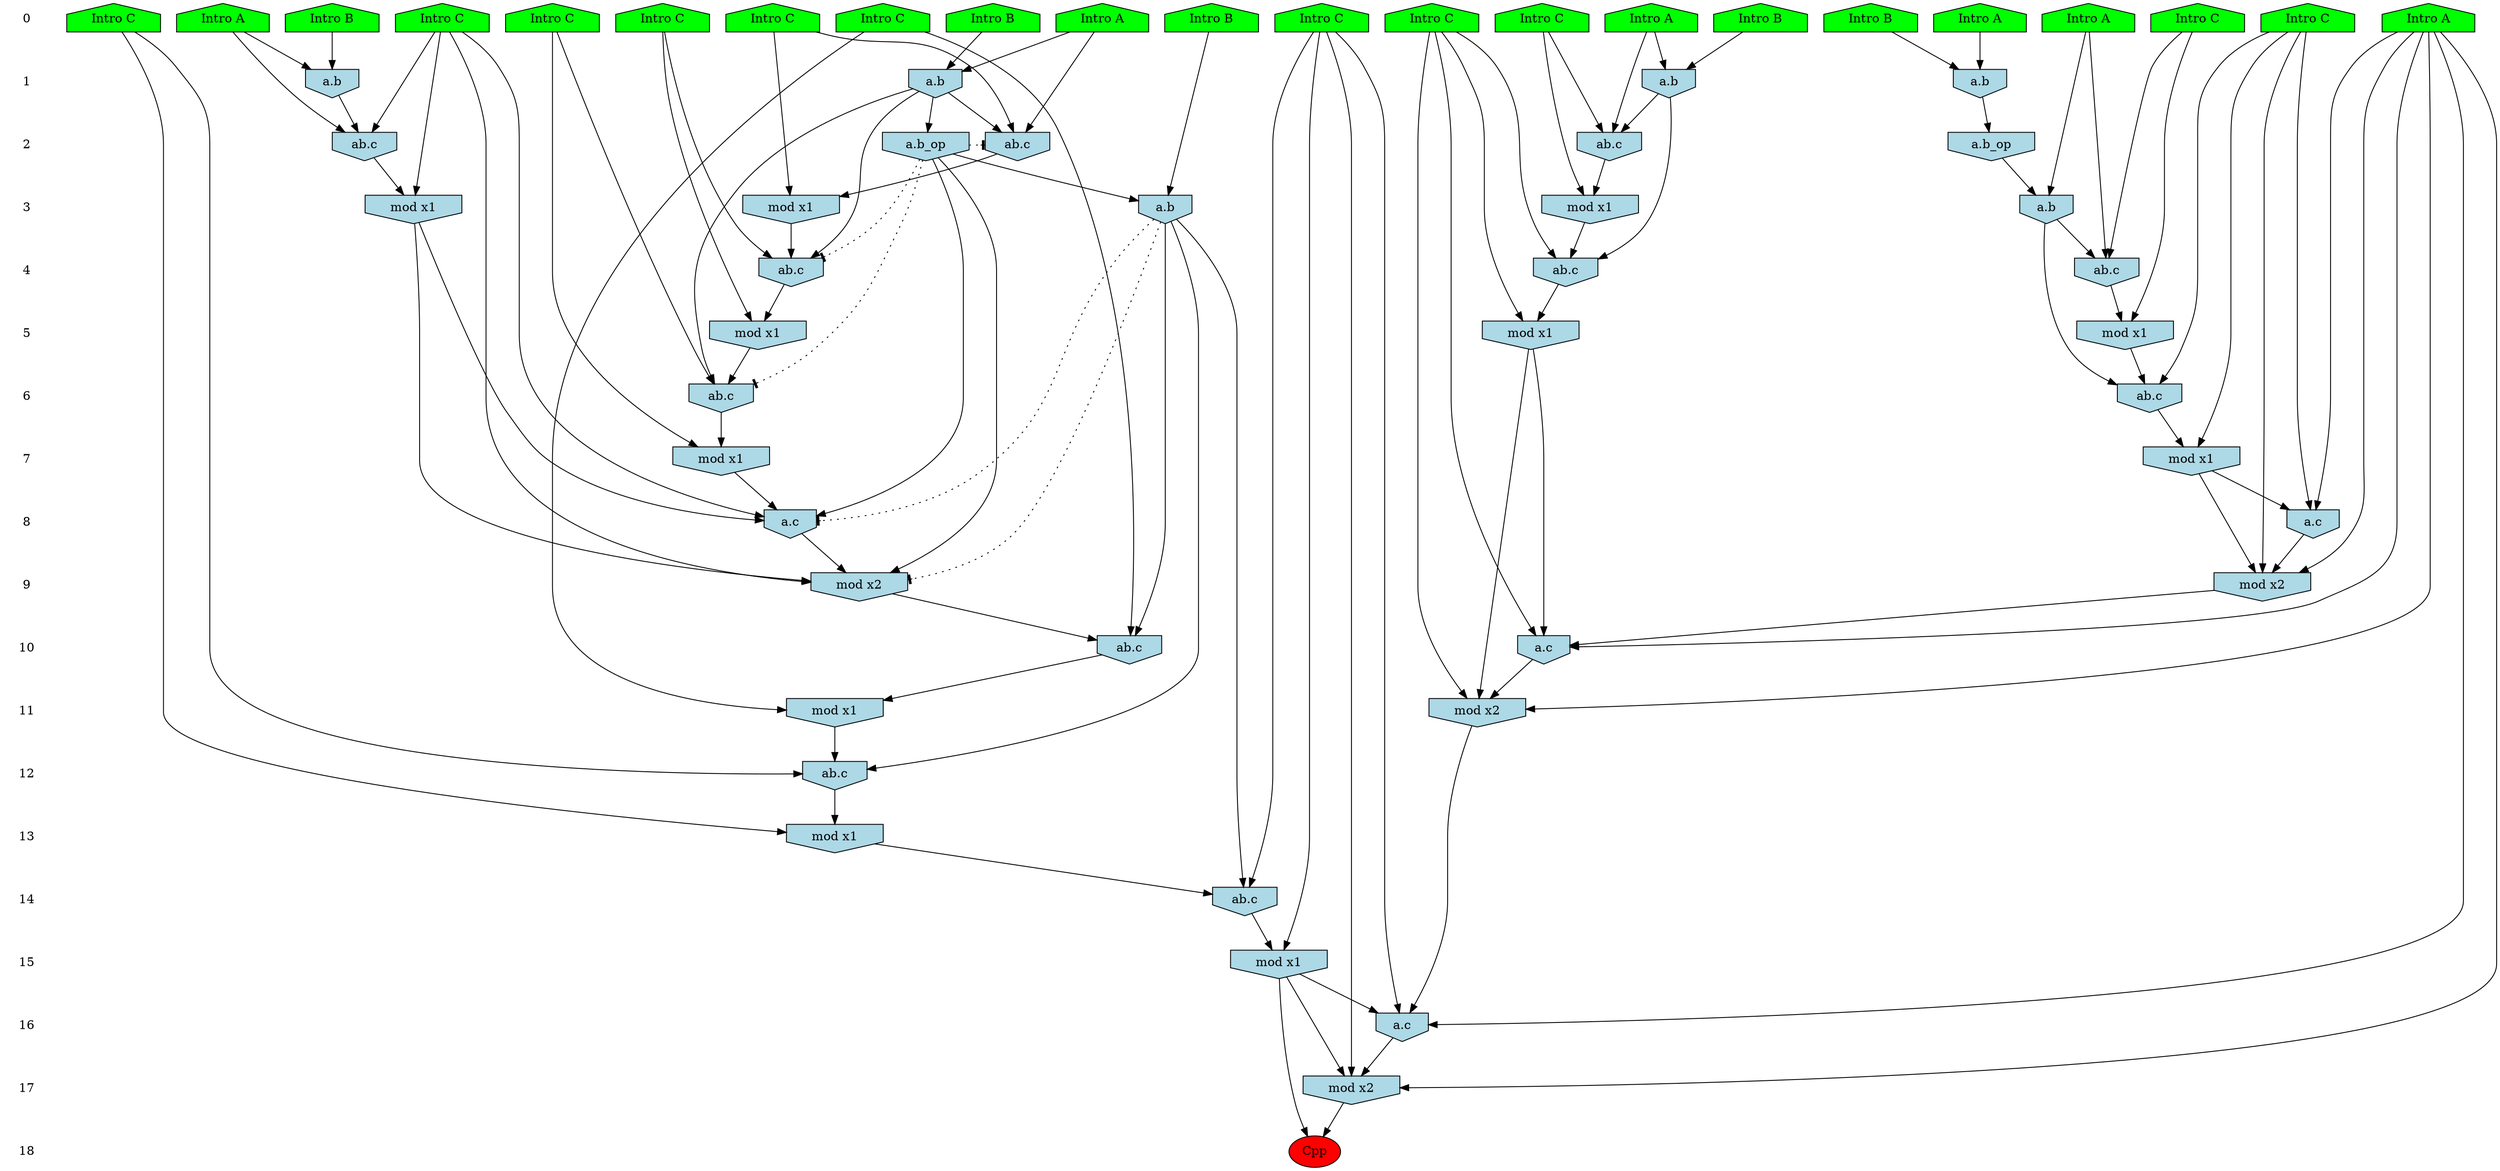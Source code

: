 /* Compression of 1 causal flows obtained in average at 2.022286E+01 t.u */
/* Compressed causal flows were: [3745] */
digraph G{
 ranksep=.5 ; 
{ rank = same ; "0" [shape=plaintext] ; node_1 [label ="Intro A", shape=house, style=filled, fillcolor=green] ;
node_2 [label ="Intro B", shape=house, style=filled, fillcolor=green] ;
node_3 [label ="Intro B", shape=house, style=filled, fillcolor=green] ;
node_4 [label ="Intro A", shape=house, style=filled, fillcolor=green] ;
node_5 [label ="Intro A", shape=house, style=filled, fillcolor=green] ;
node_6 [label ="Intro B", shape=house, style=filled, fillcolor=green] ;
node_7 [label ="Intro B", shape=house, style=filled, fillcolor=green] ;
node_8 [label ="Intro A", shape=house, style=filled, fillcolor=green] ;
node_9 [label ="Intro B", shape=house, style=filled, fillcolor=green] ;
node_10 [label ="Intro A", shape=house, style=filled, fillcolor=green] ;
node_11 [label ="Intro A", shape=house, style=filled, fillcolor=green] ;
node_12 [label ="Intro C", shape=house, style=filled, fillcolor=green] ;
node_13 [label ="Intro C", shape=house, style=filled, fillcolor=green] ;
node_14 [label ="Intro C", shape=house, style=filled, fillcolor=green] ;
node_15 [label ="Intro C", shape=house, style=filled, fillcolor=green] ;
node_16 [label ="Intro C", shape=house, style=filled, fillcolor=green] ;
node_17 [label ="Intro C", shape=house, style=filled, fillcolor=green] ;
node_18 [label ="Intro C", shape=house, style=filled, fillcolor=green] ;
node_19 [label ="Intro C", shape=house, style=filled, fillcolor=green] ;
node_20 [label ="Intro C", shape=house, style=filled, fillcolor=green] ;
node_21 [label ="Intro C", shape=house, style=filled, fillcolor=green] ;
node_22 [label ="Intro C", shape=house, style=filled, fillcolor=green] ;
}
{ rank = same ; "1" [shape=plaintext] ; node_23 [label="a.b", shape=invhouse, style=filled, fillcolor = lightblue] ;
node_24 [label="a.b", shape=invhouse, style=filled, fillcolor = lightblue] ;
node_27 [label="a.b", shape=invhouse, style=filled, fillcolor = lightblue] ;
node_32 [label="a.b", shape=invhouse, style=filled, fillcolor = lightblue] ;
}
{ rank = same ; "2" [shape=plaintext] ; node_25 [label="ab.c", shape=invhouse, style=filled, fillcolor = lightblue] ;
node_26 [label="a.b_op", shape=invhouse, style=filled, fillcolor = lightblue] ;
node_29 [label="ab.c", shape=invhouse, style=filled, fillcolor = lightblue] ;
node_33 [label="ab.c", shape=invhouse, style=filled, fillcolor = lightblue] ;
node_40 [label="a.b_op", shape=invhouse, style=filled, fillcolor = lightblue] ;
}
{ rank = same ; "3" [shape=plaintext] ; node_28 [label="mod x1", shape=invhouse, style=filled, fillcolor = lightblue] ;
node_31 [label="mod x1", shape=invhouse, style=filled, fillcolor = lightblue] ;
node_35 [label="mod x1", shape=invhouse, style=filled, fillcolor = lightblue] ;
node_38 [label="a.b", shape=invhouse, style=filled, fillcolor = lightblue] ;
node_46 [label="a.b", shape=invhouse, style=filled, fillcolor = lightblue] ;
}
{ rank = same ; "4" [shape=plaintext] ; node_30 [label="ab.c", shape=invhouse, style=filled, fillcolor = lightblue] ;
node_34 [label="ab.c", shape=invhouse, style=filled, fillcolor = lightblue] ;
node_41 [label="ab.c", shape=invhouse, style=filled, fillcolor = lightblue] ;
}
{ rank = same ; "5" [shape=plaintext] ; node_36 [label="mod x1", shape=invhouse, style=filled, fillcolor = lightblue] ;
node_39 [label="mod x1", shape=invhouse, style=filled, fillcolor = lightblue] ;
node_45 [label="mod x1", shape=invhouse, style=filled, fillcolor = lightblue] ;
}
{ rank = same ; "6" [shape=plaintext] ; node_37 [label="ab.c", shape=invhouse, style=filled, fillcolor = lightblue] ;
node_47 [label="ab.c", shape=invhouse, style=filled, fillcolor = lightblue] ;
}
{ rank = same ; "7" [shape=plaintext] ; node_42 [label="mod x1", shape=invhouse, style=filled, fillcolor = lightblue] ;
node_48 [label="mod x1", shape=invhouse, style=filled, fillcolor = lightblue] ;
}
{ rank = same ; "8" [shape=plaintext] ; node_43 [label="a.c", shape=invhouse, style=filled, fillcolor = lightblue] ;
node_51 [label="a.c", shape=invhouse, style=filled, fillcolor = lightblue] ;
}
{ rank = same ; "9" [shape=plaintext] ; node_44 [label="mod x2", shape=invhouse, style=filled, fillcolor = lightblue] ;
node_53 [label="mod x2", shape=invhouse, style=filled, fillcolor = lightblue] ;
}
{ rank = same ; "10" [shape=plaintext] ; node_49 [label="ab.c", shape=invhouse, style=filled, fillcolor = lightblue] ;
node_57 [label="a.c", shape=invhouse, style=filled, fillcolor = lightblue] ;
}
{ rank = same ; "11" [shape=plaintext] ; node_50 [label="mod x1", shape=invhouse, style=filled, fillcolor = lightblue] ;
node_58 [label="mod x2", shape=invhouse, style=filled, fillcolor = lightblue] ;
}
{ rank = same ; "12" [shape=plaintext] ; node_52 [label="ab.c", shape=invhouse, style=filled, fillcolor = lightblue] ;
}
{ rank = same ; "13" [shape=plaintext] ; node_54 [label="mod x1", shape=invhouse, style=filled, fillcolor = lightblue] ;
}
{ rank = same ; "14" [shape=plaintext] ; node_55 [label="ab.c", shape=invhouse, style=filled, fillcolor = lightblue] ;
}
{ rank = same ; "15" [shape=plaintext] ; node_56 [label="mod x1", shape=invhouse, style=filled, fillcolor = lightblue] ;
}
{ rank = same ; "16" [shape=plaintext] ; node_59 [label="a.c", shape=invhouse, style=filled, fillcolor = lightblue] ;
}
{ rank = same ; "17" [shape=plaintext] ; node_60 [label="mod x2", shape=invhouse, style=filled, fillcolor = lightblue] ;
}
{ rank = same ; "18" [shape=plaintext] ; node_61 [label ="Cpp", style=filled, fillcolor=red] ;
}
"0" -> "1" [style="invis"]; 
"1" -> "2" [style="invis"]; 
"2" -> "3" [style="invis"]; 
"3" -> "4" [style="invis"]; 
"4" -> "5" [style="invis"]; 
"5" -> "6" [style="invis"]; 
"6" -> "7" [style="invis"]; 
"7" -> "8" [style="invis"]; 
"8" -> "9" [style="invis"]; 
"9" -> "10" [style="invis"]; 
"10" -> "11" [style="invis"]; 
"11" -> "12" [style="invis"]; 
"12" -> "13" [style="invis"]; 
"13" -> "14" [style="invis"]; 
"14" -> "15" [style="invis"]; 
"15" -> "16" [style="invis"]; 
"16" -> "17" [style="invis"]; 
"17" -> "18" [style="invis"]; 
node_7 -> node_23
node_10 -> node_23
node_9 -> node_24
node_11 -> node_24
node_11 -> node_25
node_15 -> node_25
node_24 -> node_25
node_23 -> node_26
node_2 -> node_27
node_5 -> node_27
node_15 -> node_28
node_25 -> node_28
node_5 -> node_29
node_12 -> node_29
node_27 -> node_29
node_22 -> node_30
node_24 -> node_30
node_28 -> node_30
node_12 -> node_31
node_29 -> node_31
node_6 -> node_32
node_8 -> node_32
node_8 -> node_33
node_17 -> node_33
node_32 -> node_33
node_13 -> node_34
node_27 -> node_34
node_31 -> node_34
node_17 -> node_35
node_33 -> node_35
node_13 -> node_36
node_34 -> node_36
node_21 -> node_37
node_27 -> node_37
node_36 -> node_37
node_4 -> node_38
node_26 -> node_38
node_22 -> node_39
node_30 -> node_39
node_27 -> node_40
node_4 -> node_41
node_20 -> node_41
node_38 -> node_41
node_21 -> node_42
node_37 -> node_42
node_17 -> node_43
node_35 -> node_43
node_40 -> node_43
node_42 -> node_43
node_17 -> node_44
node_35 -> node_44
node_40 -> node_44
node_43 -> node_44
node_20 -> node_45
node_41 -> node_45
node_3 -> node_46
node_40 -> node_46
node_14 -> node_47
node_38 -> node_47
node_45 -> node_47
node_14 -> node_48
node_47 -> node_48
node_19 -> node_49
node_44 -> node_49
node_46 -> node_49
node_19 -> node_50
node_49 -> node_50
node_1 -> node_51
node_14 -> node_51
node_48 -> node_51
node_18 -> node_52
node_46 -> node_52
node_50 -> node_52
node_1 -> node_53
node_14 -> node_53
node_48 -> node_53
node_51 -> node_53
node_18 -> node_54
node_52 -> node_54
node_16 -> node_55
node_46 -> node_55
node_54 -> node_55
node_16 -> node_56
node_55 -> node_56
node_1 -> node_57
node_22 -> node_57
node_39 -> node_57
node_53 -> node_57
node_1 -> node_58
node_22 -> node_58
node_39 -> node_58
node_57 -> node_58
node_1 -> node_59
node_16 -> node_59
node_56 -> node_59
node_58 -> node_59
node_1 -> node_60
node_16 -> node_60
node_56 -> node_60
node_59 -> node_60
node_56 -> node_61
node_60 -> node_61
node_40 -> node_37 [style=dotted, arrowhead = tee] 
node_40 -> node_34 [style=dotted, arrowhead = tee] 
node_40 -> node_29 [style=dotted, arrowhead = tee] 
node_46 -> node_44 [style=dotted, arrowhead = tee] 
node_46 -> node_43 [style=dotted, arrowhead = tee] 
}
/*
 Dot generation time: 0.000255
*/